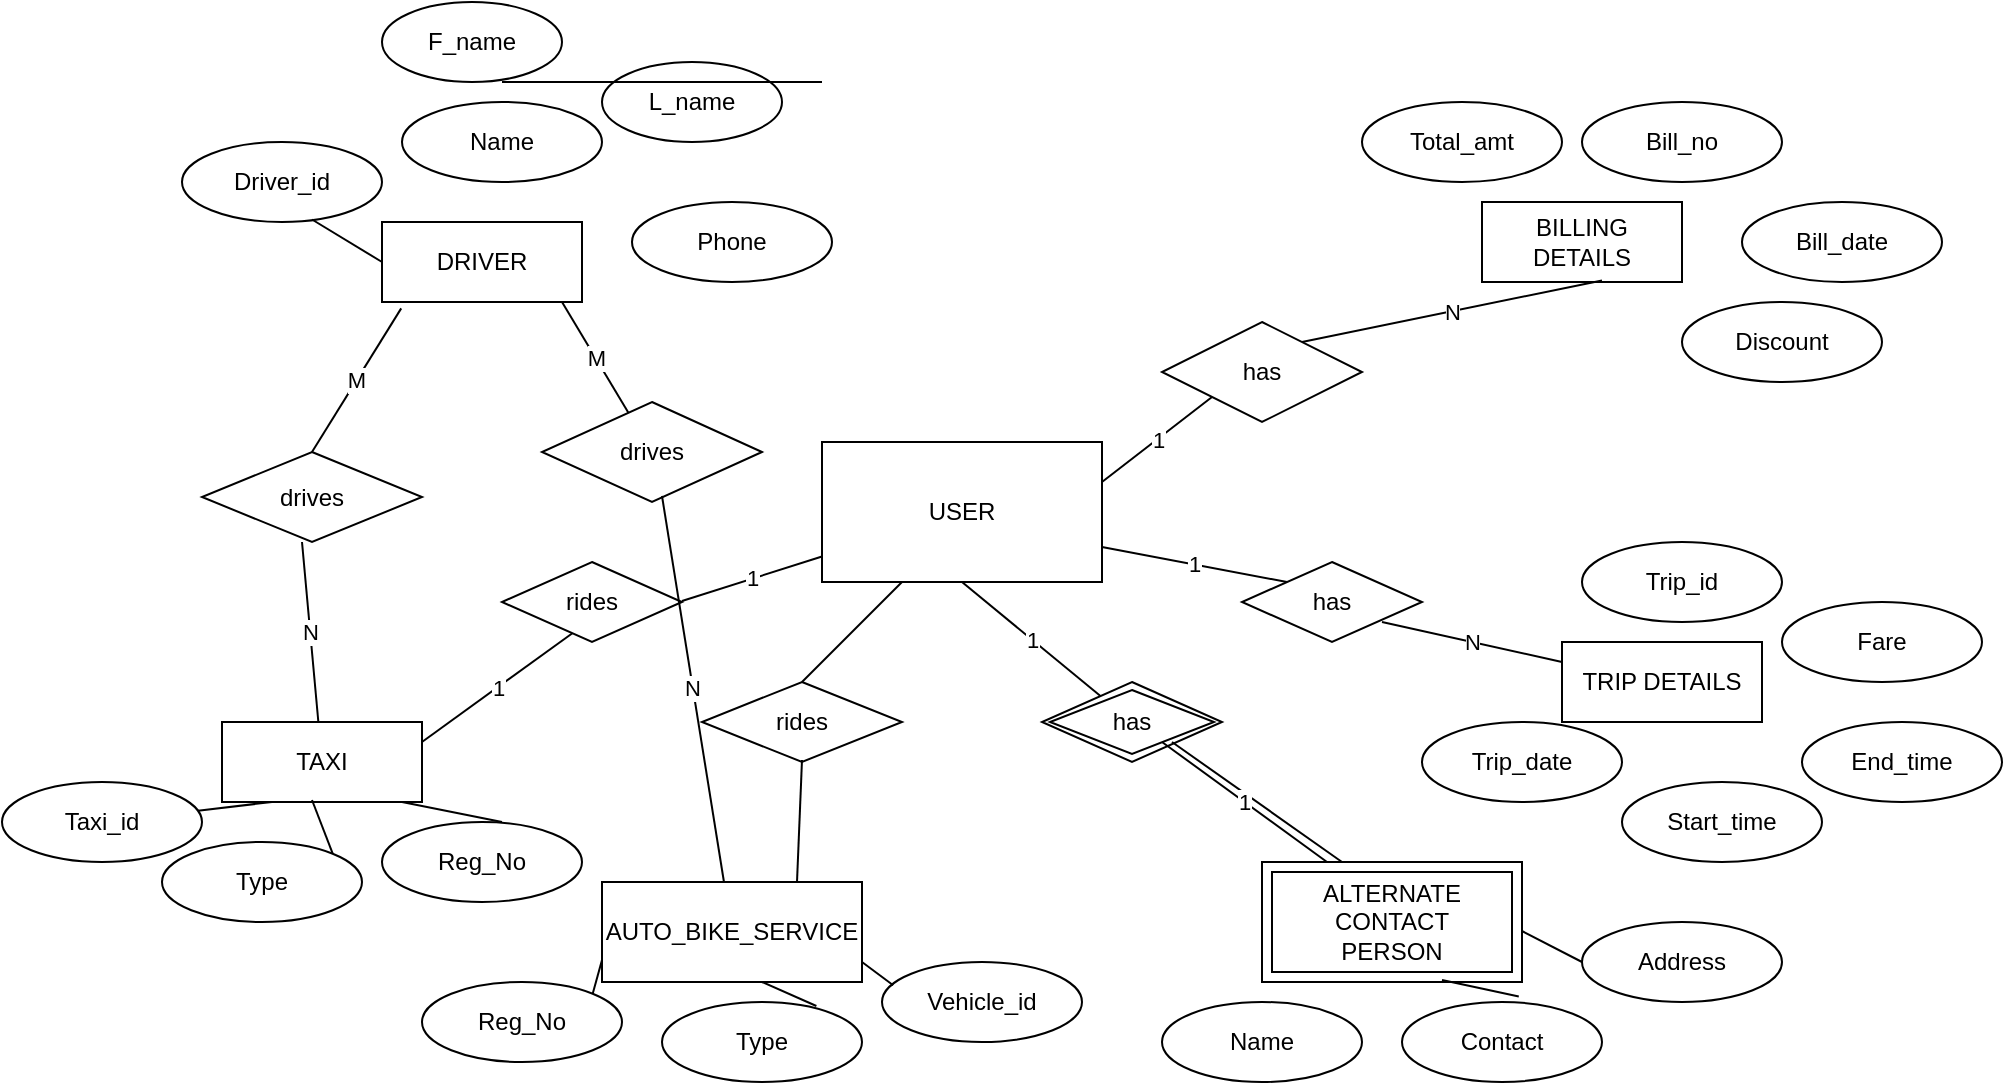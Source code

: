<mxfile version="20.5.3" type="device"><diagram id="FoG6amJ5TeNmYf6uhwPT" name="Page-1"><mxGraphModel dx="2148" dy="1679" grid="1" gridSize="10" guides="1" tooltips="1" connect="1" arrows="1" fold="1" page="1" pageScale="1" pageWidth="850" pageHeight="1100" math="0" shadow="0"><root><mxCell id="0"/><mxCell id="1" parent="0"/><mxCell id="Oakg59g93_vkWlO5yeKg-1" value="AUTO_BIKE_SERVICE" style="whiteSpace=wrap;html=1;align=center;" vertex="1" parent="1"><mxGeometry x="220" y="370" width="130" height="50" as="geometry"/></mxCell><mxCell id="Oakg59g93_vkWlO5yeKg-2" value="TRIP DETAILS" style="whiteSpace=wrap;html=1;align=center;" vertex="1" parent="1"><mxGeometry x="700" y="250" width="100" height="40" as="geometry"/></mxCell><mxCell id="Oakg59g93_vkWlO5yeKg-4" value="TAXI" style="whiteSpace=wrap;html=1;align=center;" vertex="1" parent="1"><mxGeometry x="30" y="290" width="100" height="40" as="geometry"/></mxCell><mxCell id="Oakg59g93_vkWlO5yeKg-5" value="BILLING DETAILS" style="whiteSpace=wrap;html=1;align=center;" vertex="1" parent="1"><mxGeometry x="660" y="30" width="100" height="40" as="geometry"/></mxCell><mxCell id="Oakg59g93_vkWlO5yeKg-6" value="USER" style="whiteSpace=wrap;html=1;align=center;" vertex="1" parent="1"><mxGeometry x="330" y="150" width="140" height="70" as="geometry"/></mxCell><mxCell id="Oakg59g93_vkWlO5yeKg-7" value="DRIVER" style="whiteSpace=wrap;html=1;align=center;" vertex="1" parent="1"><mxGeometry x="110" y="40" width="100" height="40" as="geometry"/></mxCell><mxCell id="Oakg59g93_vkWlO5yeKg-9" value="has" style="shape=rhombus;perimeter=rhombusPerimeter;whiteSpace=wrap;html=1;align=center;" vertex="1" parent="1"><mxGeometry x="540" y="210" width="90" height="40" as="geometry"/></mxCell><mxCell id="Oakg59g93_vkWlO5yeKg-10" value="has" style="shape=rhombus;perimeter=rhombusPerimeter;whiteSpace=wrap;html=1;align=center;" vertex="1" parent="1"><mxGeometry x="500" y="90" width="100" height="50" as="geometry"/></mxCell><mxCell id="Oakg59g93_vkWlO5yeKg-12" value="rides" style="shape=rhombus;perimeter=rhombusPerimeter;whiteSpace=wrap;html=1;align=center;" vertex="1" parent="1"><mxGeometry x="170" y="210" width="90" height="40" as="geometry"/></mxCell><mxCell id="Oakg59g93_vkWlO5yeKg-13" value="rides" style="shape=rhombus;perimeter=rhombusPerimeter;whiteSpace=wrap;html=1;align=center;" vertex="1" parent="1"><mxGeometry x="270" y="270" width="100" height="40" as="geometry"/></mxCell><mxCell id="Oakg59g93_vkWlO5yeKg-14" value="drives" style="shape=rhombus;perimeter=rhombusPerimeter;whiteSpace=wrap;html=1;align=center;" vertex="1" parent="1"><mxGeometry x="20" y="155" width="110" height="45" as="geometry"/></mxCell><mxCell id="Oakg59g93_vkWlO5yeKg-15" value="has" style="shape=rhombus;double=1;perimeter=rhombusPerimeter;whiteSpace=wrap;html=1;align=center;" vertex="1" parent="1"><mxGeometry x="440" y="270" width="90" height="40" as="geometry"/></mxCell><mxCell id="Oakg59g93_vkWlO5yeKg-17" value="1" style="endArrow=none;html=1;rounded=0;entryX=0;entryY=0;entryDx=0;entryDy=0;exitX=1;exitY=0.75;exitDx=0;exitDy=0;" edge="1" parent="1" source="Oakg59g93_vkWlO5yeKg-6" target="Oakg59g93_vkWlO5yeKg-9"><mxGeometry relative="1" as="geometry"><mxPoint x="460" y="200" as="sourcePoint"/><mxPoint x="620" y="200" as="targetPoint"/></mxGeometry></mxCell><mxCell id="Oakg59g93_vkWlO5yeKg-18" value="N" style="endArrow=none;html=1;rounded=0;entryX=0.6;entryY=0.98;entryDx=0;entryDy=0;entryPerimeter=0;" edge="1" parent="1" target="Oakg59g93_vkWlO5yeKg-5"><mxGeometry relative="1" as="geometry"><mxPoint x="570" y="100" as="sourcePoint"/><mxPoint x="730" y="100" as="targetPoint"/></mxGeometry></mxCell><mxCell id="Oakg59g93_vkWlO5yeKg-19" value="1" style="endArrow=none;html=1;rounded=0;entryX=0;entryY=1;entryDx=0;entryDy=0;" edge="1" parent="1" target="Oakg59g93_vkWlO5yeKg-10"><mxGeometry relative="1" as="geometry"><mxPoint x="470" y="170" as="sourcePoint"/><mxPoint x="630" y="170" as="targetPoint"/></mxGeometry></mxCell><mxCell id="Oakg59g93_vkWlO5yeKg-20" value="" style="endArrow=none;html=1;rounded=0;entryX=0.75;entryY=0;entryDx=0;entryDy=0;" edge="1" parent="1" target="Oakg59g93_vkWlO5yeKg-1"><mxGeometry relative="1" as="geometry"><mxPoint x="320" y="309" as="sourcePoint"/><mxPoint x="480" y="309" as="targetPoint"/></mxGeometry></mxCell><mxCell id="Oakg59g93_vkWlO5yeKg-21" value="" style="endArrow=none;html=1;rounded=0;entryX=0.5;entryY=0;entryDx=0;entryDy=0;" edge="1" parent="1" target="Oakg59g93_vkWlO5yeKg-13"><mxGeometry relative="1" as="geometry"><mxPoint x="370" y="220" as="sourcePoint"/><mxPoint x="530" y="220" as="targetPoint"/></mxGeometry></mxCell><mxCell id="Oakg59g93_vkWlO5yeKg-22" value="1" style="endArrow=none;html=1;rounded=0;entryX=0.391;entryY=0.89;entryDx=0;entryDy=0;entryPerimeter=0;" edge="1" parent="1" target="Oakg59g93_vkWlO5yeKg-12"><mxGeometry relative="1" as="geometry"><mxPoint x="130" y="300" as="sourcePoint"/><mxPoint x="290" y="300" as="targetPoint"/></mxGeometry></mxCell><mxCell id="Oakg59g93_vkWlO5yeKg-23" value="1" style="endArrow=none;html=1;rounded=0;" edge="1" parent="1" target="Oakg59g93_vkWlO5yeKg-6"><mxGeometry relative="1" as="geometry"><mxPoint x="260" y="229.5" as="sourcePoint"/><mxPoint x="420" y="229.5" as="targetPoint"/></mxGeometry></mxCell><mxCell id="Oakg59g93_vkWlO5yeKg-24" value="N" style="endArrow=none;html=1;rounded=0;" edge="1" parent="1" target="Oakg59g93_vkWlO5yeKg-4"><mxGeometry relative="1" as="geometry"><mxPoint x="70" y="200" as="sourcePoint"/><mxPoint x="230" y="200" as="targetPoint"/></mxGeometry></mxCell><mxCell id="Oakg59g93_vkWlO5yeKg-25" value="M" style="endArrow=none;html=1;rounded=0;entryX=0.5;entryY=0;entryDx=0;entryDy=0;exitX=0.096;exitY=1.08;exitDx=0;exitDy=0;exitPerimeter=0;" edge="1" parent="1" source="Oakg59g93_vkWlO5yeKg-7" target="Oakg59g93_vkWlO5yeKg-14"><mxGeometry relative="1" as="geometry"><mxPoint x="60" y="89" as="sourcePoint"/><mxPoint x="220" y="89" as="targetPoint"/></mxGeometry></mxCell><mxCell id="Oakg59g93_vkWlO5yeKg-27" value="1" style="endArrow=none;html=1;rounded=0;" edge="1" parent="1" target="Oakg59g93_vkWlO5yeKg-15"><mxGeometry relative="1" as="geometry"><mxPoint x="400" y="220" as="sourcePoint"/><mxPoint x="560" y="220" as="targetPoint"/></mxGeometry></mxCell><mxCell id="Oakg59g93_vkWlO5yeKg-28" value="N" style="endArrow=none;html=1;rounded=0;entryX=0;entryY=0.25;entryDx=0;entryDy=0;" edge="1" parent="1" target="Oakg59g93_vkWlO5yeKg-2"><mxGeometry relative="1" as="geometry"><mxPoint x="610" y="240" as="sourcePoint"/><mxPoint x="770" y="240" as="targetPoint"/></mxGeometry></mxCell><mxCell id="Oakg59g93_vkWlO5yeKg-29" value="" style="endArrow=none;html=1;rounded=0;entryX=0.25;entryY=0;entryDx=0;entryDy=0;" edge="1" parent="1"><mxGeometry relative="1" as="geometry"><mxPoint x="505" y="300" as="sourcePoint"/><mxPoint x="590" y="360" as="targetPoint"/></mxGeometry></mxCell><mxCell id="Oakg59g93_vkWlO5yeKg-30" value="ALTERNATE CONTACT&lt;br&gt;PERSON" style="shape=ext;margin=3;double=1;whiteSpace=wrap;html=1;align=center;" vertex="1" parent="1"><mxGeometry x="550" y="360" width="130" height="60" as="geometry"/></mxCell><mxCell id="Oakg59g93_vkWlO5yeKg-31" value="Driver_id" style="ellipse;whiteSpace=wrap;html=1;align=center;" vertex="1" parent="1"><mxGeometry x="10" width="100" height="40" as="geometry"/></mxCell><mxCell id="Oakg59g93_vkWlO5yeKg-32" value="Name" style="ellipse;whiteSpace=wrap;html=1;align=center;" vertex="1" parent="1"><mxGeometry x="120" y="-20" width="100" height="40" as="geometry"/></mxCell><mxCell id="Oakg59g93_vkWlO5yeKg-33" value="L_name" style="ellipse;whiteSpace=wrap;html=1;align=center;" vertex="1" parent="1"><mxGeometry x="220" y="-40" width="90" height="40" as="geometry"/></mxCell><mxCell id="Oakg59g93_vkWlO5yeKg-34" value="F_name" style="ellipse;whiteSpace=wrap;html=1;align=center;" vertex="1" parent="1"><mxGeometry x="110" y="-70" width="90" height="40" as="geometry"/></mxCell><mxCell id="Oakg59g93_vkWlO5yeKg-35" value="Phone" style="ellipse;whiteSpace=wrap;html=1;align=center;" vertex="1" parent="1"><mxGeometry x="235" y="30" width="100" height="40" as="geometry"/></mxCell><mxCell id="Oakg59g93_vkWlO5yeKg-36" value="Bill_no" style="ellipse;whiteSpace=wrap;html=1;align=center;" vertex="1" parent="1"><mxGeometry x="710" y="-20" width="100" height="40" as="geometry"/></mxCell><mxCell id="Oakg59g93_vkWlO5yeKg-37" value="Reg_No" style="ellipse;whiteSpace=wrap;html=1;align=center;" vertex="1" parent="1"><mxGeometry x="110" y="340" width="100" height="40" as="geometry"/></mxCell><mxCell id="Oakg59g93_vkWlO5yeKg-38" value="Type" style="ellipse;whiteSpace=wrap;html=1;align=center;" vertex="1" parent="1"><mxGeometry y="350" width="100" height="40" as="geometry"/></mxCell><mxCell id="Oakg59g93_vkWlO5yeKg-39" value="Taxi_id" style="ellipse;whiteSpace=wrap;html=1;align=center;" vertex="1" parent="1"><mxGeometry x="-80" y="320" width="100" height="40" as="geometry"/></mxCell><mxCell id="Oakg59g93_vkWlO5yeKg-40" value="Total_amt" style="ellipse;whiteSpace=wrap;html=1;align=center;" vertex="1" parent="1"><mxGeometry x="600" y="-20" width="100" height="40" as="geometry"/></mxCell><mxCell id="Oakg59g93_vkWlO5yeKg-41" value="Vehicle_id" style="ellipse;whiteSpace=wrap;html=1;align=center;" vertex="1" parent="1"><mxGeometry x="360" y="410" width="100" height="40" as="geometry"/></mxCell><mxCell id="Oakg59g93_vkWlO5yeKg-42" value="Type" style="ellipse;whiteSpace=wrap;html=1;align=center;" vertex="1" parent="1"><mxGeometry x="250" y="430" width="100" height="40" as="geometry"/></mxCell><mxCell id="Oakg59g93_vkWlO5yeKg-43" value="Reg_No" style="ellipse;whiteSpace=wrap;html=1;align=center;" vertex="1" parent="1"><mxGeometry x="130" y="420" width="100" height="40" as="geometry"/></mxCell><mxCell id="Oakg59g93_vkWlO5yeKg-44" value="Name" style="ellipse;whiteSpace=wrap;html=1;align=center;" vertex="1" parent="1"><mxGeometry x="500" y="430" width="100" height="40" as="geometry"/></mxCell><mxCell id="Oakg59g93_vkWlO5yeKg-45" value="Contact" style="ellipse;whiteSpace=wrap;html=1;align=center;" vertex="1" parent="1"><mxGeometry x="620" y="430" width="100" height="40" as="geometry"/></mxCell><mxCell id="Oakg59g93_vkWlO5yeKg-46" value="Address" style="ellipse;whiteSpace=wrap;html=1;align=center;" vertex="1" parent="1"><mxGeometry x="710" y="390" width="100" height="40" as="geometry"/></mxCell><mxCell id="Oakg59g93_vkWlO5yeKg-47" value="Bill_date" style="ellipse;whiteSpace=wrap;html=1;align=center;" vertex="1" parent="1"><mxGeometry x="790" y="30" width="100" height="40" as="geometry"/></mxCell><mxCell id="Oakg59g93_vkWlO5yeKg-48" value="Discount" style="ellipse;whiteSpace=wrap;html=1;align=center;" vertex="1" parent="1"><mxGeometry x="760" y="80" width="100" height="40" as="geometry"/></mxCell><mxCell id="Oakg59g93_vkWlO5yeKg-49" value="Trip_date" style="ellipse;whiteSpace=wrap;html=1;align=center;" vertex="1" parent="1"><mxGeometry x="630" y="290" width="100" height="40" as="geometry"/></mxCell><mxCell id="Oakg59g93_vkWlO5yeKg-50" value="Start_time" style="ellipse;whiteSpace=wrap;html=1;align=center;" vertex="1" parent="1"><mxGeometry x="730" y="320" width="100" height="40" as="geometry"/></mxCell><mxCell id="Oakg59g93_vkWlO5yeKg-51" value="End_time" style="ellipse;whiteSpace=wrap;html=1;align=center;" vertex="1" parent="1"><mxGeometry x="820" y="290" width="100" height="40" as="geometry"/></mxCell><mxCell id="Oakg59g93_vkWlO5yeKg-52" value="Fare" style="ellipse;whiteSpace=wrap;html=1;align=center;" vertex="1" parent="1"><mxGeometry x="810" y="230" width="100" height="40" as="geometry"/></mxCell><mxCell id="Oakg59g93_vkWlO5yeKg-53" value="Trip_id" style="ellipse;whiteSpace=wrap;html=1;align=center;" vertex="1" parent="1"><mxGeometry x="710" y="200" width="100" height="40" as="geometry"/></mxCell><mxCell id="Oakg59g93_vkWlO5yeKg-54" value="drives" style="shape=rhombus;perimeter=rhombusPerimeter;whiteSpace=wrap;html=1;align=center;" vertex="1" parent="1"><mxGeometry x="190" y="130" width="110" height="50" as="geometry"/></mxCell><mxCell id="Oakg59g93_vkWlO5yeKg-55" value="M" style="endArrow=none;html=1;rounded=0;" edge="1" parent="1" target="Oakg59g93_vkWlO5yeKg-54"><mxGeometry relative="1" as="geometry"><mxPoint x="200" y="80" as="sourcePoint"/><mxPoint x="360" y="80" as="targetPoint"/></mxGeometry></mxCell><mxCell id="Oakg59g93_vkWlO5yeKg-57" value="N" style="endArrow=none;html=1;rounded=0;" edge="1" parent="1" target="Oakg59g93_vkWlO5yeKg-1"><mxGeometry relative="1" as="geometry"><mxPoint x="250" y="177" as="sourcePoint"/><mxPoint x="410" y="177" as="targetPoint"/></mxGeometry></mxCell><mxCell id="Oakg59g93_vkWlO5yeKg-58" value="" style="endArrow=none;html=1;rounded=0;entryX=0.25;entryY=1;entryDx=0;entryDy=0;" edge="1" parent="1" source="Oakg59g93_vkWlO5yeKg-39" target="Oakg59g93_vkWlO5yeKg-4"><mxGeometry relative="1" as="geometry"><mxPoint y="280" as="sourcePoint"/><mxPoint x="160" y="280" as="targetPoint"/></mxGeometry></mxCell><mxCell id="Oakg59g93_vkWlO5yeKg-59" value="" style="endArrow=none;html=1;rounded=0;entryX=1;entryY=0;entryDx=0;entryDy=0;" edge="1" parent="1" target="Oakg59g93_vkWlO5yeKg-38"><mxGeometry relative="1" as="geometry"><mxPoint x="75" y="329" as="sourcePoint"/><mxPoint x="235" y="329" as="targetPoint"/></mxGeometry></mxCell><mxCell id="Oakg59g93_vkWlO5yeKg-60" value="" style="endArrow=none;html=1;rounded=0;entryX=0.584;entryY=-0.07;entryDx=0;entryDy=0;entryPerimeter=0;" edge="1" parent="1" target="Oakg59g93_vkWlO5yeKg-45"><mxGeometry relative="1" as="geometry"><mxPoint x="640" y="419" as="sourcePoint"/><mxPoint x="800" y="419" as="targetPoint"/></mxGeometry></mxCell><mxCell id="Oakg59g93_vkWlO5yeKg-61" value="" style="endArrow=none;html=1;rounded=0;entryX=0;entryY=0.5;entryDx=0;entryDy=0;" edge="1" parent="1" target="Oakg59g93_vkWlO5yeKg-46"><mxGeometry relative="1" as="geometry"><mxPoint x="680" y="394.5" as="sourcePoint"/><mxPoint x="840" y="394.5" as="targetPoint"/></mxGeometry></mxCell><mxCell id="Oakg59g93_vkWlO5yeKg-62" value="" style="endArrow=none;html=1;rounded=0;entryX=1;entryY=0;entryDx=0;entryDy=0;" edge="1" parent="1" target="Oakg59g93_vkWlO5yeKg-43"><mxGeometry relative="1" as="geometry"><mxPoint x="220" y="409" as="sourcePoint"/><mxPoint x="380" y="409" as="targetPoint"/></mxGeometry></mxCell><mxCell id="Oakg59g93_vkWlO5yeKg-63" value="" style="endArrow=none;html=1;rounded=0;entryX=0.772;entryY=0.05;entryDx=0;entryDy=0;entryPerimeter=0;" edge="1" parent="1" target="Oakg59g93_vkWlO5yeKg-42"><mxGeometry relative="1" as="geometry"><mxPoint x="300" y="420" as="sourcePoint"/><mxPoint x="460" y="420" as="targetPoint"/></mxGeometry></mxCell><mxCell id="Oakg59g93_vkWlO5yeKg-64" value="" style="endArrow=none;html=1;rounded=0;entryX=0.056;entryY=0.29;entryDx=0;entryDy=0;entryPerimeter=0;" edge="1" parent="1" target="Oakg59g93_vkWlO5yeKg-41"><mxGeometry relative="1" as="geometry"><mxPoint x="350" y="410" as="sourcePoint"/><mxPoint x="510" y="410" as="targetPoint"/></mxGeometry></mxCell><mxCell id="Oakg59g93_vkWlO5yeKg-65" value="" style="endArrow=none;html=1;rounded=0;" edge="1" parent="1"><mxGeometry relative="1" as="geometry"><mxPoint x="120" y="330" as="sourcePoint"/><mxPoint x="170" y="340" as="targetPoint"/></mxGeometry></mxCell><mxCell id="Oakg59g93_vkWlO5yeKg-66" style="edgeStyle=orthogonalEdgeStyle;rounded=0;orthogonalLoop=1;jettySize=auto;html=1;exitX=0.5;exitY=1;exitDx=0;exitDy=0;" edge="1" parent="1" source="Oakg59g93_vkWlO5yeKg-34" target="Oakg59g93_vkWlO5yeKg-34"><mxGeometry relative="1" as="geometry"/></mxCell><mxCell id="Oakg59g93_vkWlO5yeKg-71" value="" style="endArrow=none;html=1;rounded=0;entryX=0;entryY=0.5;entryDx=0;entryDy=0;" edge="1" parent="1" target="Oakg59g93_vkWlO5yeKg-7"><mxGeometry relative="1" as="geometry"><mxPoint x="75" y="38.75" as="sourcePoint"/><mxPoint x="235" y="38.75" as="targetPoint"/></mxGeometry></mxCell><mxCell id="Oakg59g93_vkWlO5yeKg-72" value="1" style="endArrow=none;html=1;rounded=0;entryX=0.25;entryY=0;entryDx=0;entryDy=0;" edge="1" parent="1" target="Oakg59g93_vkWlO5yeKg-30"><mxGeometry relative="1" as="geometry"><mxPoint x="500" y="300" as="sourcePoint"/><mxPoint x="660" y="300" as="targetPoint"/></mxGeometry></mxCell><mxCell id="Oakg59g93_vkWlO5yeKg-73" value="" style="endArrow=none;html=1;rounded=0;" edge="1" parent="1"><mxGeometry relative="1" as="geometry"><mxPoint x="170" y="-30" as="sourcePoint"/><mxPoint x="330" y="-30" as="targetPoint"/></mxGeometry></mxCell></root></mxGraphModel></diagram></mxfile>